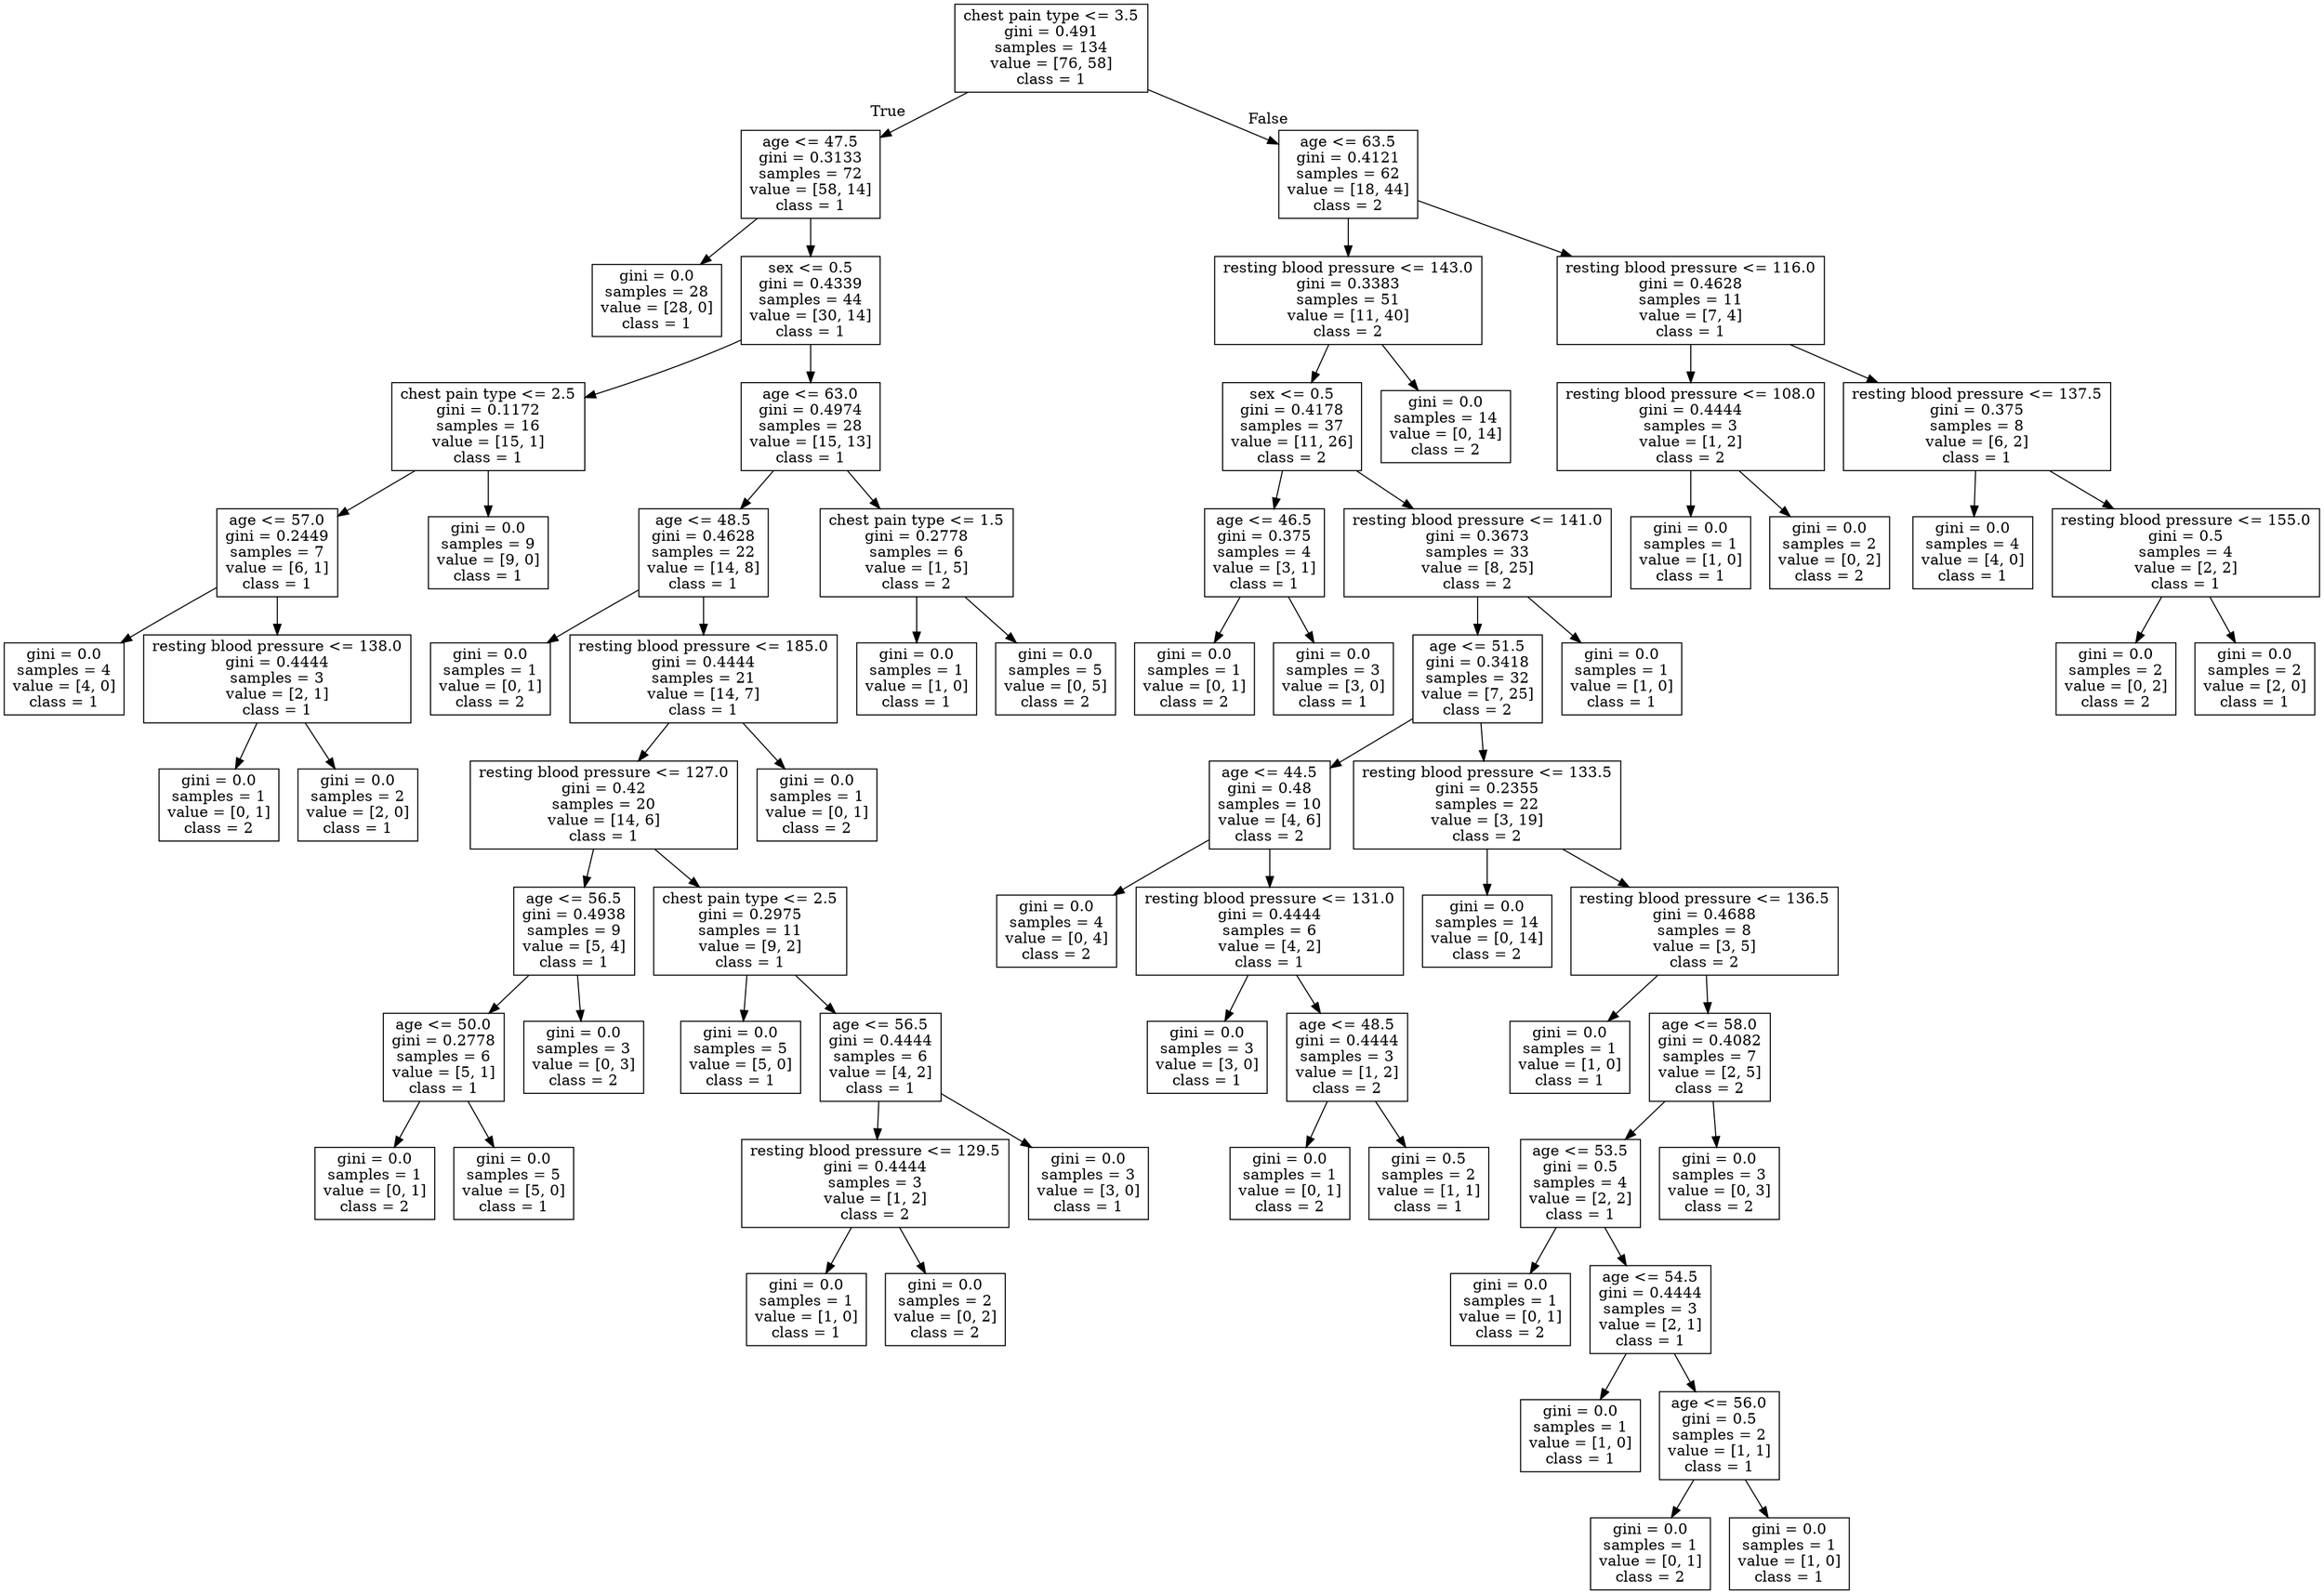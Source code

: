 digraph Tree {
node [shape=box] ;
0 [label="chest pain type <= 3.5\ngini = 0.491\nsamples = 134\nvalue = [76, 58]\nclass = 1"] ;
1 [label="age <= 47.5\ngini = 0.3133\nsamples = 72\nvalue = [58, 14]\nclass = 1"] ;
0 -> 1 [labeldistance=2.5, labelangle=45, headlabel="True"] ;
2 [label="gini = 0.0\nsamples = 28\nvalue = [28, 0]\nclass = 1"] ;
1 -> 2 ;
3 [label="sex <= 0.5\ngini = 0.4339\nsamples = 44\nvalue = [30, 14]\nclass = 1"] ;
1 -> 3 ;
4 [label="chest pain type <= 2.5\ngini = 0.1172\nsamples = 16\nvalue = [15, 1]\nclass = 1"] ;
3 -> 4 ;
5 [label="age <= 57.0\ngini = 0.2449\nsamples = 7\nvalue = [6, 1]\nclass = 1"] ;
4 -> 5 ;
6 [label="gini = 0.0\nsamples = 4\nvalue = [4, 0]\nclass = 1"] ;
5 -> 6 ;
7 [label="resting blood pressure <= 138.0\ngini = 0.4444\nsamples = 3\nvalue = [2, 1]\nclass = 1"] ;
5 -> 7 ;
8 [label="gini = 0.0\nsamples = 1\nvalue = [0, 1]\nclass = 2"] ;
7 -> 8 ;
9 [label="gini = 0.0\nsamples = 2\nvalue = [2, 0]\nclass = 1"] ;
7 -> 9 ;
10 [label="gini = 0.0\nsamples = 9\nvalue = [9, 0]\nclass = 1"] ;
4 -> 10 ;
11 [label="age <= 63.0\ngini = 0.4974\nsamples = 28\nvalue = [15, 13]\nclass = 1"] ;
3 -> 11 ;
12 [label="age <= 48.5\ngini = 0.4628\nsamples = 22\nvalue = [14, 8]\nclass = 1"] ;
11 -> 12 ;
13 [label="gini = 0.0\nsamples = 1\nvalue = [0, 1]\nclass = 2"] ;
12 -> 13 ;
14 [label="resting blood pressure <= 185.0\ngini = 0.4444\nsamples = 21\nvalue = [14, 7]\nclass = 1"] ;
12 -> 14 ;
15 [label="resting blood pressure <= 127.0\ngini = 0.42\nsamples = 20\nvalue = [14, 6]\nclass = 1"] ;
14 -> 15 ;
16 [label="age <= 56.5\ngini = 0.4938\nsamples = 9\nvalue = [5, 4]\nclass = 1"] ;
15 -> 16 ;
17 [label="age <= 50.0\ngini = 0.2778\nsamples = 6\nvalue = [5, 1]\nclass = 1"] ;
16 -> 17 ;
18 [label="gini = 0.0\nsamples = 1\nvalue = [0, 1]\nclass = 2"] ;
17 -> 18 ;
19 [label="gini = 0.0\nsamples = 5\nvalue = [5, 0]\nclass = 1"] ;
17 -> 19 ;
20 [label="gini = 0.0\nsamples = 3\nvalue = [0, 3]\nclass = 2"] ;
16 -> 20 ;
21 [label="chest pain type <= 2.5\ngini = 0.2975\nsamples = 11\nvalue = [9, 2]\nclass = 1"] ;
15 -> 21 ;
22 [label="gini = 0.0\nsamples = 5\nvalue = [5, 0]\nclass = 1"] ;
21 -> 22 ;
23 [label="age <= 56.5\ngini = 0.4444\nsamples = 6\nvalue = [4, 2]\nclass = 1"] ;
21 -> 23 ;
24 [label="resting blood pressure <= 129.5\ngini = 0.4444\nsamples = 3\nvalue = [1, 2]\nclass = 2"] ;
23 -> 24 ;
25 [label="gini = 0.0\nsamples = 1\nvalue = [1, 0]\nclass = 1"] ;
24 -> 25 ;
26 [label="gini = 0.0\nsamples = 2\nvalue = [0, 2]\nclass = 2"] ;
24 -> 26 ;
27 [label="gini = 0.0\nsamples = 3\nvalue = [3, 0]\nclass = 1"] ;
23 -> 27 ;
28 [label="gini = 0.0\nsamples = 1\nvalue = [0, 1]\nclass = 2"] ;
14 -> 28 ;
29 [label="chest pain type <= 1.5\ngini = 0.2778\nsamples = 6\nvalue = [1, 5]\nclass = 2"] ;
11 -> 29 ;
30 [label="gini = 0.0\nsamples = 1\nvalue = [1, 0]\nclass = 1"] ;
29 -> 30 ;
31 [label="gini = 0.0\nsamples = 5\nvalue = [0, 5]\nclass = 2"] ;
29 -> 31 ;
32 [label="age <= 63.5\ngini = 0.4121\nsamples = 62\nvalue = [18, 44]\nclass = 2"] ;
0 -> 32 [labeldistance=2.5, labelangle=-45, headlabel="False"] ;
33 [label="resting blood pressure <= 143.0\ngini = 0.3383\nsamples = 51\nvalue = [11, 40]\nclass = 2"] ;
32 -> 33 ;
34 [label="sex <= 0.5\ngini = 0.4178\nsamples = 37\nvalue = [11, 26]\nclass = 2"] ;
33 -> 34 ;
35 [label="age <= 46.5\ngini = 0.375\nsamples = 4\nvalue = [3, 1]\nclass = 1"] ;
34 -> 35 ;
36 [label="gini = 0.0\nsamples = 1\nvalue = [0, 1]\nclass = 2"] ;
35 -> 36 ;
37 [label="gini = 0.0\nsamples = 3\nvalue = [3, 0]\nclass = 1"] ;
35 -> 37 ;
38 [label="resting blood pressure <= 141.0\ngini = 0.3673\nsamples = 33\nvalue = [8, 25]\nclass = 2"] ;
34 -> 38 ;
39 [label="age <= 51.5\ngini = 0.3418\nsamples = 32\nvalue = [7, 25]\nclass = 2"] ;
38 -> 39 ;
40 [label="age <= 44.5\ngini = 0.48\nsamples = 10\nvalue = [4, 6]\nclass = 2"] ;
39 -> 40 ;
41 [label="gini = 0.0\nsamples = 4\nvalue = [0, 4]\nclass = 2"] ;
40 -> 41 ;
42 [label="resting blood pressure <= 131.0\ngini = 0.4444\nsamples = 6\nvalue = [4, 2]\nclass = 1"] ;
40 -> 42 ;
43 [label="gini = 0.0\nsamples = 3\nvalue = [3, 0]\nclass = 1"] ;
42 -> 43 ;
44 [label="age <= 48.5\ngini = 0.4444\nsamples = 3\nvalue = [1, 2]\nclass = 2"] ;
42 -> 44 ;
45 [label="gini = 0.0\nsamples = 1\nvalue = [0, 1]\nclass = 2"] ;
44 -> 45 ;
46 [label="gini = 0.5\nsamples = 2\nvalue = [1, 1]\nclass = 1"] ;
44 -> 46 ;
47 [label="resting blood pressure <= 133.5\ngini = 0.2355\nsamples = 22\nvalue = [3, 19]\nclass = 2"] ;
39 -> 47 ;
48 [label="gini = 0.0\nsamples = 14\nvalue = [0, 14]\nclass = 2"] ;
47 -> 48 ;
49 [label="resting blood pressure <= 136.5\ngini = 0.4688\nsamples = 8\nvalue = [3, 5]\nclass = 2"] ;
47 -> 49 ;
50 [label="gini = 0.0\nsamples = 1\nvalue = [1, 0]\nclass = 1"] ;
49 -> 50 ;
51 [label="age <= 58.0\ngini = 0.4082\nsamples = 7\nvalue = [2, 5]\nclass = 2"] ;
49 -> 51 ;
52 [label="age <= 53.5\ngini = 0.5\nsamples = 4\nvalue = [2, 2]\nclass = 1"] ;
51 -> 52 ;
53 [label="gini = 0.0\nsamples = 1\nvalue = [0, 1]\nclass = 2"] ;
52 -> 53 ;
54 [label="age <= 54.5\ngini = 0.4444\nsamples = 3\nvalue = [2, 1]\nclass = 1"] ;
52 -> 54 ;
55 [label="gini = 0.0\nsamples = 1\nvalue = [1, 0]\nclass = 1"] ;
54 -> 55 ;
56 [label="age <= 56.0\ngini = 0.5\nsamples = 2\nvalue = [1, 1]\nclass = 1"] ;
54 -> 56 ;
57 [label="gini = 0.0\nsamples = 1\nvalue = [0, 1]\nclass = 2"] ;
56 -> 57 ;
58 [label="gini = 0.0\nsamples = 1\nvalue = [1, 0]\nclass = 1"] ;
56 -> 58 ;
59 [label="gini = 0.0\nsamples = 3\nvalue = [0, 3]\nclass = 2"] ;
51 -> 59 ;
60 [label="gini = 0.0\nsamples = 1\nvalue = [1, 0]\nclass = 1"] ;
38 -> 60 ;
61 [label="gini = 0.0\nsamples = 14\nvalue = [0, 14]\nclass = 2"] ;
33 -> 61 ;
62 [label="resting blood pressure <= 116.0\ngini = 0.4628\nsamples = 11\nvalue = [7, 4]\nclass = 1"] ;
32 -> 62 ;
63 [label="resting blood pressure <= 108.0\ngini = 0.4444\nsamples = 3\nvalue = [1, 2]\nclass = 2"] ;
62 -> 63 ;
64 [label="gini = 0.0\nsamples = 1\nvalue = [1, 0]\nclass = 1"] ;
63 -> 64 ;
65 [label="gini = 0.0\nsamples = 2\nvalue = [0, 2]\nclass = 2"] ;
63 -> 65 ;
66 [label="resting blood pressure <= 137.5\ngini = 0.375\nsamples = 8\nvalue = [6, 2]\nclass = 1"] ;
62 -> 66 ;
67 [label="gini = 0.0\nsamples = 4\nvalue = [4, 0]\nclass = 1"] ;
66 -> 67 ;
68 [label="resting blood pressure <= 155.0\ngini = 0.5\nsamples = 4\nvalue = [2, 2]\nclass = 1"] ;
66 -> 68 ;
69 [label="gini = 0.0\nsamples = 2\nvalue = [0, 2]\nclass = 2"] ;
68 -> 69 ;
70 [label="gini = 0.0\nsamples = 2\nvalue = [2, 0]\nclass = 1"] ;
68 -> 70 ;
}